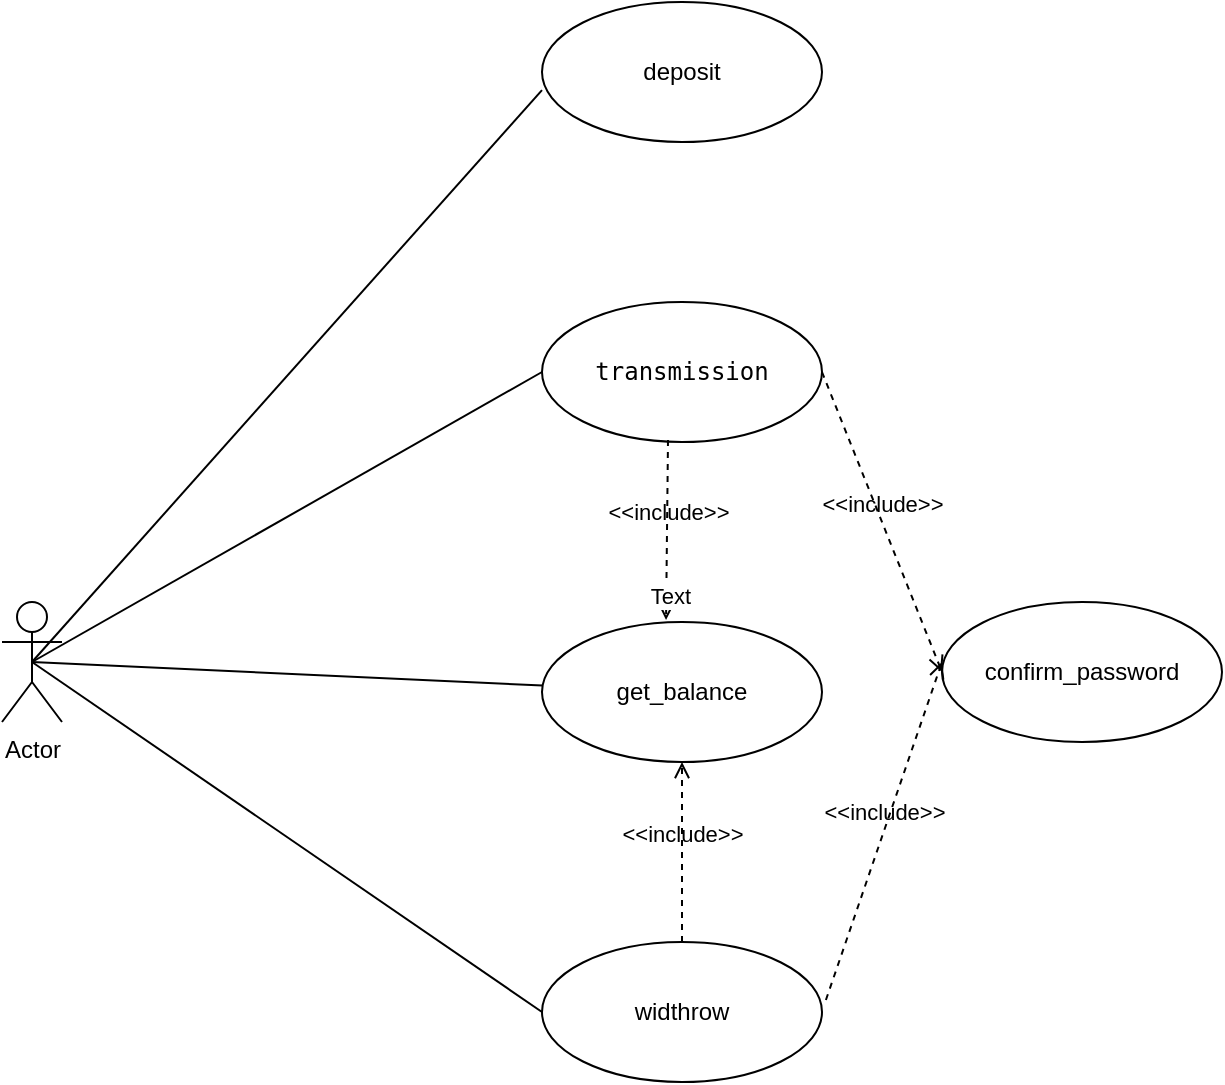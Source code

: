 <mxfile version="26.2.14">
  <diagram name="Page-1" id="6EsapCdWRhEGxBoqTNBM">
    <mxGraphModel dx="872" dy="475" grid="1" gridSize="10" guides="1" tooltips="1" connect="1" arrows="1" fold="1" page="1" pageScale="1" pageWidth="850" pageHeight="1100" math="0" shadow="0">
      <root>
        <mxCell id="0" />
        <mxCell id="1" parent="0" />
        <mxCell id="jsBJ411V8B6LMfu-yQu7-2" value="deposit" style="ellipse;whiteSpace=wrap;html=1;" vertex="1" parent="1">
          <mxGeometry x="360" y="60" width="140" height="70" as="geometry" />
        </mxCell>
        <mxCell id="jsBJ411V8B6LMfu-yQu7-3" value="widthrow" style="ellipse;whiteSpace=wrap;html=1;" vertex="1" parent="1">
          <mxGeometry x="360" y="530" width="140" height="70" as="geometry" />
        </mxCell>
        <mxCell id="jsBJ411V8B6LMfu-yQu7-5" value="Actor" style="shape=umlActor;verticalLabelPosition=bottom;verticalAlign=top;html=1;" vertex="1" parent="1">
          <mxGeometry x="90" y="360" width="30" height="60" as="geometry" />
        </mxCell>
        <mxCell id="jsBJ411V8B6LMfu-yQu7-6" value="get_balance" style="ellipse;whiteSpace=wrap;html=1;" vertex="1" parent="1">
          <mxGeometry x="360" y="370" width="140" height="70" as="geometry" />
        </mxCell>
        <mxCell id="jsBJ411V8B6LMfu-yQu7-7" value="" style="endArrow=none;html=1;rounded=0;exitX=0.5;exitY=0.5;exitDx=0;exitDy=0;exitPerimeter=0;" edge="1" parent="1" source="jsBJ411V8B6LMfu-yQu7-5" target="jsBJ411V8B6LMfu-yQu7-6">
          <mxGeometry relative="1" as="geometry">
            <mxPoint x="130" y="390" as="sourcePoint" />
            <mxPoint x="290" y="390" as="targetPoint" />
          </mxGeometry>
        </mxCell>
        <mxCell id="jsBJ411V8B6LMfu-yQu7-8" value="" style="endArrow=none;html=1;rounded=0;exitX=0.5;exitY=0.5;exitDx=0;exitDy=0;exitPerimeter=0;entryX=0;entryY=0.629;entryDx=0;entryDy=0;entryPerimeter=0;" edge="1" parent="1" source="jsBJ411V8B6LMfu-yQu7-5" target="jsBJ411V8B6LMfu-yQu7-2">
          <mxGeometry relative="1" as="geometry">
            <mxPoint x="119.7" y="230.31" as="sourcePoint" />
            <mxPoint x="359.7" y="241.31" as="targetPoint" />
          </mxGeometry>
        </mxCell>
        <mxCell id="jsBJ411V8B6LMfu-yQu7-9" value="" style="endArrow=none;html=1;rounded=0;exitX=0.5;exitY=0.5;exitDx=0;exitDy=0;exitPerimeter=0;entryX=0;entryY=0.5;entryDx=0;entryDy=0;" edge="1" parent="1" source="jsBJ411V8B6LMfu-yQu7-5" target="jsBJ411V8B6LMfu-yQu7-3">
          <mxGeometry relative="1" as="geometry">
            <mxPoint x="105" y="550" as="sourcePoint" />
            <mxPoint x="360" y="562" as="targetPoint" />
          </mxGeometry>
        </mxCell>
        <mxCell id="jsBJ411V8B6LMfu-yQu7-10" value="&lt;pre dir=&quot;ltr&quot; data-ved=&quot;2ahUKEwj9kpmx3PmMAxX_Q6QEHVxkKC0Q3ewLegQIDRAT&quot; aria-label=&quot;نوشتار ترجمه‌شده: transmission&quot; style=&quot;text-align: left;&quot; id=&quot;tw-target-text&quot; data-placeholder=&quot;ترجمه&quot; class=&quot;tw-data-text tw-text-large tw-ta&quot;&gt;&lt;span lang=&quot;en&quot; class=&quot;Y2IQFc&quot;&gt;transmission&lt;/span&gt;&lt;/pre&gt;" style="ellipse;whiteSpace=wrap;html=1;" vertex="1" parent="1">
          <mxGeometry x="360" y="210" width="140" height="70" as="geometry" />
        </mxCell>
        <mxCell id="jsBJ411V8B6LMfu-yQu7-11" value="" style="endArrow=none;html=1;rounded=0;exitX=0.5;exitY=0.5;exitDx=0;exitDy=0;exitPerimeter=0;entryX=0;entryY=0.5;entryDx=0;entryDy=0;" edge="1" parent="1" source="jsBJ411V8B6LMfu-yQu7-5" target="jsBJ411V8B6LMfu-yQu7-10">
          <mxGeometry relative="1" as="geometry">
            <mxPoint x="200" y="240" as="sourcePoint" />
            <mxPoint x="360" y="240" as="targetPoint" />
          </mxGeometry>
        </mxCell>
        <mxCell id="jsBJ411V8B6LMfu-yQu7-13" value="&amp;lt;&amp;lt;include&amp;gt;&amp;gt;" style="html=1;verticalAlign=bottom;labelBackgroundColor=none;endArrow=open;endFill=0;dashed=1;rounded=0;exitX=0.45;exitY=0.986;exitDx=0;exitDy=0;exitPerimeter=0;entryX=0.443;entryY=-0.014;entryDx=0;entryDy=0;entryPerimeter=0;" edge="1" parent="1" source="jsBJ411V8B6LMfu-yQu7-10" target="jsBJ411V8B6LMfu-yQu7-6">
          <mxGeometry width="160" relative="1" as="geometry">
            <mxPoint x="350" y="370" as="sourcePoint" />
            <mxPoint x="360" y="350" as="targetPoint" />
          </mxGeometry>
        </mxCell>
        <mxCell id="jsBJ411V8B6LMfu-yQu7-14" value="Text" style="edgeLabel;html=1;align=center;verticalAlign=middle;resizable=0;points=[];" vertex="1" connectable="0" parent="jsBJ411V8B6LMfu-yQu7-13">
          <mxGeometry x="0.733" y="2" relative="1" as="geometry">
            <mxPoint as="offset" />
          </mxGeometry>
        </mxCell>
        <mxCell id="jsBJ411V8B6LMfu-yQu7-17" value="&amp;lt;&amp;lt;include&amp;gt;&amp;gt;" style="html=1;verticalAlign=bottom;labelBackgroundColor=none;endArrow=open;endFill=0;dashed=1;rounded=0;exitX=0.5;exitY=0;exitDx=0;exitDy=0;" edge="1" parent="1" source="jsBJ411V8B6LMfu-yQu7-3" target="jsBJ411V8B6LMfu-yQu7-6">
          <mxGeometry width="160" relative="1" as="geometry">
            <mxPoint x="270" y="440" as="sourcePoint" />
            <mxPoint x="430" y="440" as="targetPoint" />
          </mxGeometry>
        </mxCell>
        <mxCell id="jsBJ411V8B6LMfu-yQu7-18" value="&lt;div&gt;confirm_password&lt;/div&gt;" style="ellipse;whiteSpace=wrap;html=1;" vertex="1" parent="1">
          <mxGeometry x="560" y="360" width="140" height="70" as="geometry" />
        </mxCell>
        <mxCell id="jsBJ411V8B6LMfu-yQu7-19" value="&amp;lt;&amp;lt;include&amp;gt;&amp;gt;" style="html=1;verticalAlign=bottom;labelBackgroundColor=none;endArrow=open;endFill=0;dashed=1;rounded=0;entryX=0;entryY=0.5;entryDx=0;entryDy=0;exitX=1;exitY=0.5;exitDx=0;exitDy=0;" edge="1" parent="1" source="jsBJ411V8B6LMfu-yQu7-10" target="jsBJ411V8B6LMfu-yQu7-18">
          <mxGeometry width="160" relative="1" as="geometry">
            <mxPoint x="350" y="370" as="sourcePoint" />
            <mxPoint x="510" y="370" as="targetPoint" />
          </mxGeometry>
        </mxCell>
        <mxCell id="jsBJ411V8B6LMfu-yQu7-20" value="&amp;lt;&amp;lt;include&amp;gt;&amp;gt;" style="html=1;verticalAlign=bottom;labelBackgroundColor=none;endArrow=open;endFill=0;dashed=1;rounded=0;exitX=1.014;exitY=0.414;exitDx=0;exitDy=0;exitPerimeter=0;" edge="1" parent="1" source="jsBJ411V8B6LMfu-yQu7-3">
          <mxGeometry width="160" relative="1" as="geometry">
            <mxPoint x="530" y="530" as="sourcePoint" />
            <mxPoint x="560" y="390" as="targetPoint" />
          </mxGeometry>
        </mxCell>
      </root>
    </mxGraphModel>
  </diagram>
</mxfile>
